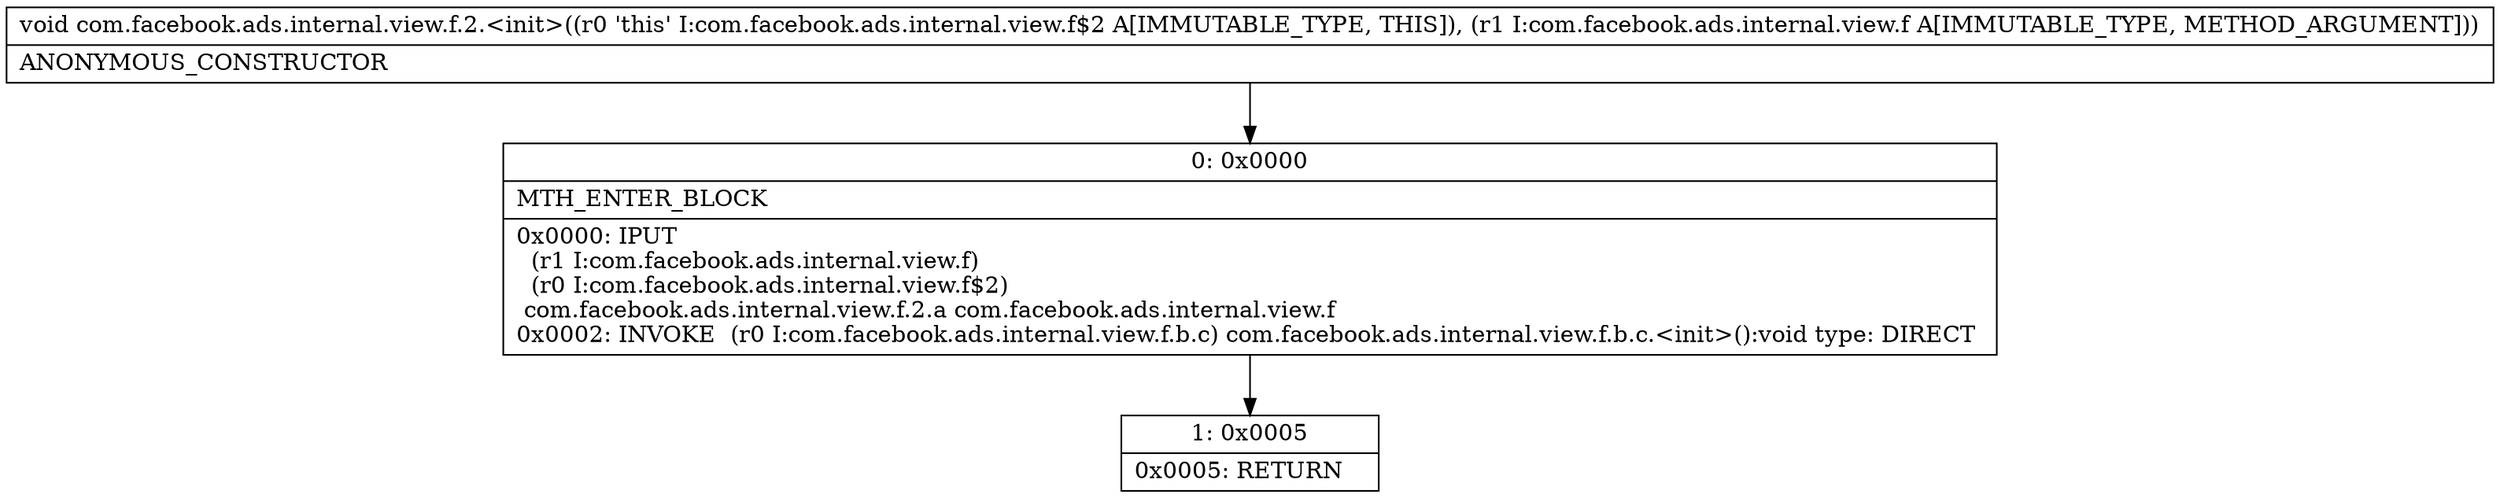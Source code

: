 digraph "CFG forcom.facebook.ads.internal.view.f.2.\<init\>(Lcom\/facebook\/ads\/internal\/view\/f;)V" {
Node_0 [shape=record,label="{0\:\ 0x0000|MTH_ENTER_BLOCK\l|0x0000: IPUT  \l  (r1 I:com.facebook.ads.internal.view.f)\l  (r0 I:com.facebook.ads.internal.view.f$2)\l com.facebook.ads.internal.view.f.2.a com.facebook.ads.internal.view.f \l0x0002: INVOKE  (r0 I:com.facebook.ads.internal.view.f.b.c) com.facebook.ads.internal.view.f.b.c.\<init\>():void type: DIRECT \l}"];
Node_1 [shape=record,label="{1\:\ 0x0005|0x0005: RETURN   \l}"];
MethodNode[shape=record,label="{void com.facebook.ads.internal.view.f.2.\<init\>((r0 'this' I:com.facebook.ads.internal.view.f$2 A[IMMUTABLE_TYPE, THIS]), (r1 I:com.facebook.ads.internal.view.f A[IMMUTABLE_TYPE, METHOD_ARGUMENT]))  | ANONYMOUS_CONSTRUCTOR\l}"];
MethodNode -> Node_0;
Node_0 -> Node_1;
}

